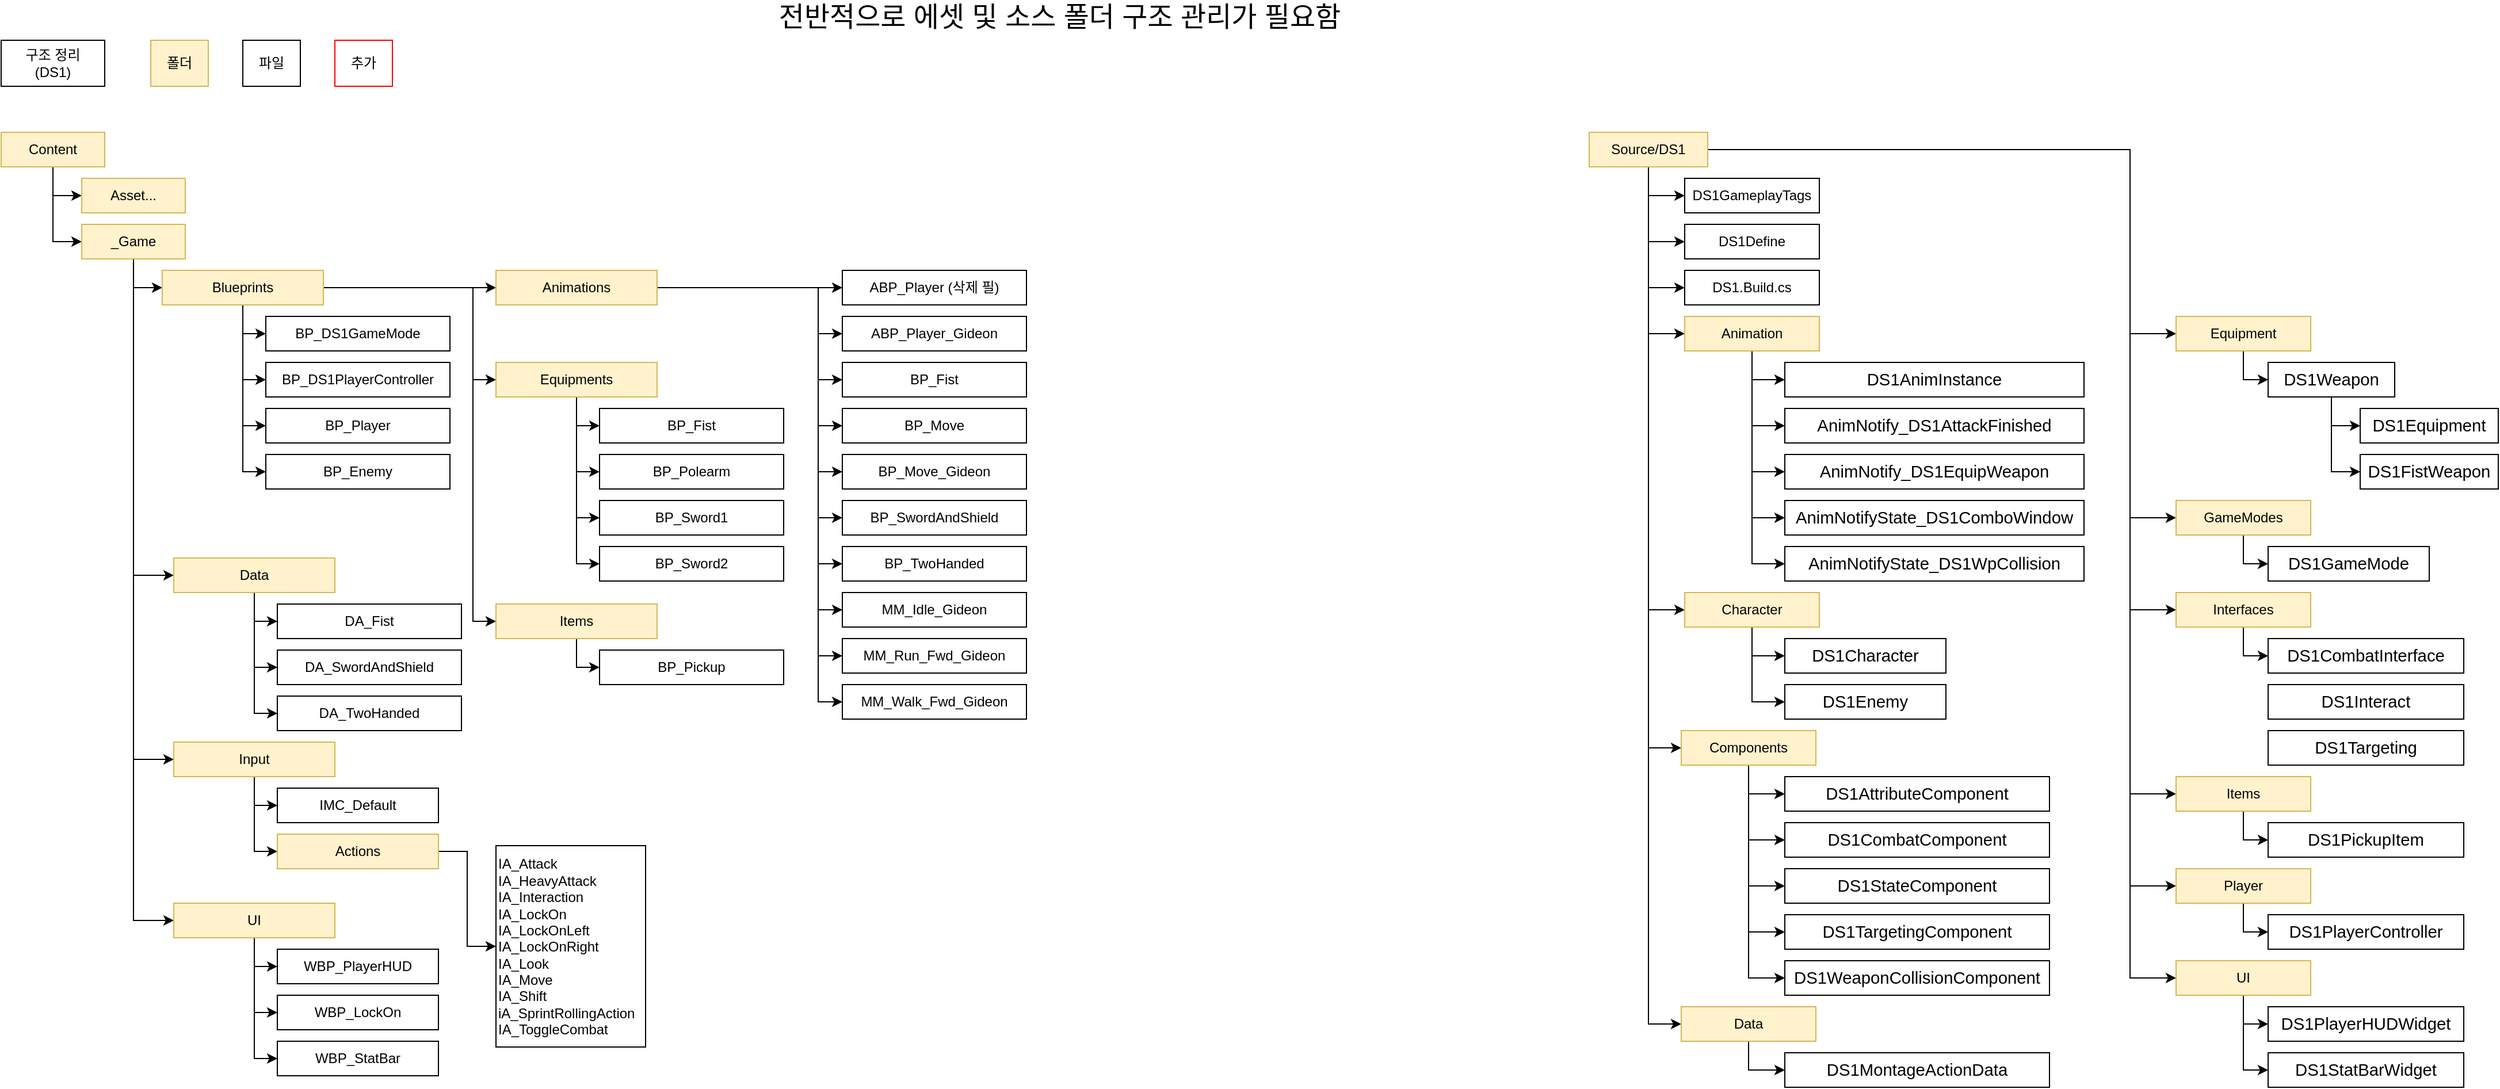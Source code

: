 <mxfile version="28.2.8">
  <diagram name="페이지-1" id="GT7p4SZPagEPtKH-Dnt2">
    <mxGraphModel dx="2852" dy="1398" grid="1" gridSize="10" guides="1" tooltips="1" connect="1" arrows="1" fold="1" page="1" pageScale="1" pageWidth="827" pageHeight="1169" math="0" shadow="0">
      <root>
        <mxCell id="0" />
        <mxCell id="1" parent="0" />
        <mxCell id="yzdMlz0k5HIcXSjhjm6s-1" style="edgeStyle=orthogonalEdgeStyle;rounded=0;orthogonalLoop=1;jettySize=auto;html=1;entryX=0;entryY=0.5;entryDx=0;entryDy=0;" edge="1" parent="1" source="yzdMlz0k5HIcXSjhjm6s-3" target="yzdMlz0k5HIcXSjhjm6s-8">
          <mxGeometry relative="1" as="geometry" />
        </mxCell>
        <mxCell id="yzdMlz0k5HIcXSjhjm6s-2" style="edgeStyle=orthogonalEdgeStyle;rounded=0;orthogonalLoop=1;jettySize=auto;html=1;entryX=0;entryY=0.5;entryDx=0;entryDy=0;" edge="1" parent="1" source="yzdMlz0k5HIcXSjhjm6s-3" target="yzdMlz0k5HIcXSjhjm6s-82">
          <mxGeometry relative="1" as="geometry" />
        </mxCell>
        <mxCell id="yzdMlz0k5HIcXSjhjm6s-3" value="Content" style="rounded=0;whiteSpace=wrap;html=1;fillColor=#fff2cc;strokeColor=#d6b656;" vertex="1" parent="1">
          <mxGeometry x="350" y="360" width="90" height="30" as="geometry" />
        </mxCell>
        <mxCell id="yzdMlz0k5HIcXSjhjm6s-4" style="edgeStyle=orthogonalEdgeStyle;rounded=0;orthogonalLoop=1;jettySize=auto;html=1;entryX=0;entryY=0.5;entryDx=0;entryDy=0;" edge="1" parent="1" source="yzdMlz0k5HIcXSjhjm6s-8" target="yzdMlz0k5HIcXSjhjm6s-10">
          <mxGeometry relative="1" as="geometry" />
        </mxCell>
        <mxCell id="yzdMlz0k5HIcXSjhjm6s-5" style="edgeStyle=orthogonalEdgeStyle;rounded=0;orthogonalLoop=1;jettySize=auto;html=1;entryX=0;entryY=0.5;entryDx=0;entryDy=0;" edge="1" parent="1" source="yzdMlz0k5HIcXSjhjm6s-8" target="yzdMlz0k5HIcXSjhjm6s-13">
          <mxGeometry relative="1" as="geometry" />
        </mxCell>
        <mxCell id="yzdMlz0k5HIcXSjhjm6s-6" style="edgeStyle=orthogonalEdgeStyle;rounded=0;orthogonalLoop=1;jettySize=auto;html=1;entryX=0;entryY=0.5;entryDx=0;entryDy=0;" edge="1" parent="1" source="yzdMlz0k5HIcXSjhjm6s-8" target="yzdMlz0k5HIcXSjhjm6s-16">
          <mxGeometry relative="1" as="geometry" />
        </mxCell>
        <mxCell id="yzdMlz0k5HIcXSjhjm6s-7" style="edgeStyle=orthogonalEdgeStyle;rounded=0;orthogonalLoop=1;jettySize=auto;html=1;entryX=0;entryY=0.5;entryDx=0;entryDy=0;" edge="1" parent="1" source="yzdMlz0k5HIcXSjhjm6s-8" target="yzdMlz0k5HIcXSjhjm6s-73">
          <mxGeometry relative="1" as="geometry" />
        </mxCell>
        <mxCell id="yzdMlz0k5HIcXSjhjm6s-8" value="_Game" style="rounded=0;whiteSpace=wrap;html=1;fillColor=#fff2cc;strokeColor=#d6b656;" vertex="1" parent="1">
          <mxGeometry x="420" y="440" width="90" height="30" as="geometry" />
        </mxCell>
        <mxCell id="yzdMlz0k5HIcXSjhjm6s-9" style="edgeStyle=orthogonalEdgeStyle;rounded=0;orthogonalLoop=1;jettySize=auto;html=1;entryX=0;entryY=0.5;entryDx=0;entryDy=0;" edge="1" parent="1" source="yzdMlz0k5HIcXSjhjm6s-10" target="yzdMlz0k5HIcXSjhjm6s-11">
          <mxGeometry relative="1" as="geometry" />
        </mxCell>
        <mxCell id="yzdMlz0k5HIcXSjhjm6s-111" style="edgeStyle=orthogonalEdgeStyle;rounded=0;orthogonalLoop=1;jettySize=auto;html=1;entryX=0;entryY=0.5;entryDx=0;entryDy=0;" edge="1" parent="1" source="yzdMlz0k5HIcXSjhjm6s-10" target="yzdMlz0k5HIcXSjhjm6s-70">
          <mxGeometry relative="1" as="geometry" />
        </mxCell>
        <mxCell id="yzdMlz0k5HIcXSjhjm6s-112" style="edgeStyle=orthogonalEdgeStyle;rounded=0;orthogonalLoop=1;jettySize=auto;html=1;entryX=0;entryY=0.5;entryDx=0;entryDy=0;" edge="1" parent="1" source="yzdMlz0k5HIcXSjhjm6s-10" target="yzdMlz0k5HIcXSjhjm6s-71">
          <mxGeometry relative="1" as="geometry" />
        </mxCell>
        <mxCell id="yzdMlz0k5HIcXSjhjm6s-113" style="edgeStyle=orthogonalEdgeStyle;rounded=0;orthogonalLoop=1;jettySize=auto;html=1;entryX=0;entryY=0.5;entryDx=0;entryDy=0;" edge="1" parent="1" source="yzdMlz0k5HIcXSjhjm6s-10" target="yzdMlz0k5HIcXSjhjm6s-110">
          <mxGeometry relative="1" as="geometry" />
        </mxCell>
        <mxCell id="yzdMlz0k5HIcXSjhjm6s-116" style="edgeStyle=orthogonalEdgeStyle;rounded=0;orthogonalLoop=1;jettySize=auto;html=1;entryX=0;entryY=0.5;entryDx=0;entryDy=0;" edge="1" parent="1" source="yzdMlz0k5HIcXSjhjm6s-10" target="yzdMlz0k5HIcXSjhjm6s-115">
          <mxGeometry relative="1" as="geometry">
            <Array as="points">
              <mxPoint x="780" y="495" />
            </Array>
          </mxGeometry>
        </mxCell>
        <mxCell id="yzdMlz0k5HIcXSjhjm6s-119" style="edgeStyle=orthogonalEdgeStyle;rounded=0;orthogonalLoop=1;jettySize=auto;html=1;entryX=0;entryY=0.5;entryDx=0;entryDy=0;" edge="1" parent="1" source="yzdMlz0k5HIcXSjhjm6s-10" target="yzdMlz0k5HIcXSjhjm6s-117">
          <mxGeometry relative="1" as="geometry">
            <Array as="points">
              <mxPoint x="760" y="495" />
              <mxPoint x="760" y="575" />
            </Array>
          </mxGeometry>
        </mxCell>
        <mxCell id="yzdMlz0k5HIcXSjhjm6s-120" style="edgeStyle=orthogonalEdgeStyle;rounded=0;orthogonalLoop=1;jettySize=auto;html=1;entryX=0;entryY=0.5;entryDx=0;entryDy=0;" edge="1" parent="1" source="yzdMlz0k5HIcXSjhjm6s-10" target="yzdMlz0k5HIcXSjhjm6s-118">
          <mxGeometry relative="1" as="geometry">
            <Array as="points">
              <mxPoint x="760" y="495" />
              <mxPoint x="760" y="785" />
            </Array>
          </mxGeometry>
        </mxCell>
        <mxCell id="yzdMlz0k5HIcXSjhjm6s-10" value="Blueprints" style="rounded=0;whiteSpace=wrap;html=1;fillColor=#fff2cc;strokeColor=#d6b656;" vertex="1" parent="1">
          <mxGeometry x="490" y="480" width="140" height="30" as="geometry" />
        </mxCell>
        <mxCell id="yzdMlz0k5HIcXSjhjm6s-11" value="BP_DS1GameMode" style="rounded=0;whiteSpace=wrap;html=1;" vertex="1" parent="1">
          <mxGeometry x="580" y="520" width="160" height="30" as="geometry" />
        </mxCell>
        <mxCell id="yzdMlz0k5HIcXSjhjm6s-107" style="edgeStyle=orthogonalEdgeStyle;rounded=0;orthogonalLoop=1;jettySize=auto;html=1;entryX=0;entryY=0.5;entryDx=0;entryDy=0;" edge="1" parent="1" source="yzdMlz0k5HIcXSjhjm6s-13" target="yzdMlz0k5HIcXSjhjm6s-104">
          <mxGeometry relative="1" as="geometry" />
        </mxCell>
        <mxCell id="yzdMlz0k5HIcXSjhjm6s-108" style="edgeStyle=orthogonalEdgeStyle;rounded=0;orthogonalLoop=1;jettySize=auto;html=1;entryX=0;entryY=0.5;entryDx=0;entryDy=0;" edge="1" parent="1" source="yzdMlz0k5HIcXSjhjm6s-13" target="yzdMlz0k5HIcXSjhjm6s-105">
          <mxGeometry relative="1" as="geometry" />
        </mxCell>
        <mxCell id="yzdMlz0k5HIcXSjhjm6s-109" style="edgeStyle=orthogonalEdgeStyle;rounded=0;orthogonalLoop=1;jettySize=auto;html=1;entryX=0;entryY=0.5;entryDx=0;entryDy=0;" edge="1" parent="1" source="yzdMlz0k5HIcXSjhjm6s-13" target="yzdMlz0k5HIcXSjhjm6s-106">
          <mxGeometry relative="1" as="geometry" />
        </mxCell>
        <mxCell id="yzdMlz0k5HIcXSjhjm6s-13" value="Data" style="rounded=0;whiteSpace=wrap;html=1;fillColor=#fff2cc;strokeColor=#d6b656;" vertex="1" parent="1">
          <mxGeometry x="500" y="730" width="140" height="30" as="geometry" />
        </mxCell>
        <mxCell id="yzdMlz0k5HIcXSjhjm6s-95" style="edgeStyle=orthogonalEdgeStyle;rounded=0;orthogonalLoop=1;jettySize=auto;html=1;entryX=0;entryY=0.5;entryDx=0;entryDy=0;" edge="1" parent="1" source="yzdMlz0k5HIcXSjhjm6s-16" target="yzdMlz0k5HIcXSjhjm6s-94">
          <mxGeometry relative="1" as="geometry" />
        </mxCell>
        <mxCell id="yzdMlz0k5HIcXSjhjm6s-97" style="edgeStyle=orthogonalEdgeStyle;rounded=0;orthogonalLoop=1;jettySize=auto;html=1;entryX=0;entryY=0.5;entryDx=0;entryDy=0;" edge="1" parent="1" source="yzdMlz0k5HIcXSjhjm6s-16" target="yzdMlz0k5HIcXSjhjm6s-96">
          <mxGeometry relative="1" as="geometry" />
        </mxCell>
        <mxCell id="yzdMlz0k5HIcXSjhjm6s-16" value="Input" style="rounded=0;whiteSpace=wrap;html=1;fillColor=#fff2cc;strokeColor=#d6b656;" vertex="1" parent="1">
          <mxGeometry x="500" y="890" width="140" height="30" as="geometry" />
        </mxCell>
        <mxCell id="yzdMlz0k5HIcXSjhjm6s-18" value="구조 정리&lt;br&gt;(DS1)" style="rounded=0;whiteSpace=wrap;html=1;" vertex="1" parent="1">
          <mxGeometry x="350" y="280" width="90" height="40" as="geometry" />
        </mxCell>
        <mxCell id="yzdMlz0k5HIcXSjhjm6s-19" style="edgeStyle=orthogonalEdgeStyle;rounded=0;orthogonalLoop=1;jettySize=auto;html=1;entryX=0;entryY=0.5;entryDx=0;entryDy=0;" edge="1" parent="1" source="yzdMlz0k5HIcXSjhjm6s-27" target="yzdMlz0k5HIcXSjhjm6s-28">
          <mxGeometry relative="1" as="geometry" />
        </mxCell>
        <mxCell id="yzdMlz0k5HIcXSjhjm6s-20" style="edgeStyle=orthogonalEdgeStyle;rounded=0;orthogonalLoop=1;jettySize=auto;html=1;entryX=0;entryY=0.5;entryDx=0;entryDy=0;" edge="1" parent="1" source="yzdMlz0k5HIcXSjhjm6s-27" target="yzdMlz0k5HIcXSjhjm6s-29">
          <mxGeometry relative="1" as="geometry" />
        </mxCell>
        <mxCell id="yzdMlz0k5HIcXSjhjm6s-21" style="edgeStyle=orthogonalEdgeStyle;rounded=0;orthogonalLoop=1;jettySize=auto;html=1;entryX=0;entryY=0.5;entryDx=0;entryDy=0;" edge="1" parent="1" source="yzdMlz0k5HIcXSjhjm6s-27" target="yzdMlz0k5HIcXSjhjm6s-30">
          <mxGeometry relative="1" as="geometry" />
        </mxCell>
        <mxCell id="yzdMlz0k5HIcXSjhjm6s-22" style="edgeStyle=orthogonalEdgeStyle;rounded=0;orthogonalLoop=1;jettySize=auto;html=1;entryX=0;entryY=0.5;entryDx=0;entryDy=0;" edge="1" parent="1" source="yzdMlz0k5HIcXSjhjm6s-27" target="yzdMlz0k5HIcXSjhjm6s-35">
          <mxGeometry relative="1" as="geometry" />
        </mxCell>
        <mxCell id="yzdMlz0k5HIcXSjhjm6s-174" style="edgeStyle=orthogonalEdgeStyle;rounded=0;orthogonalLoop=1;jettySize=auto;html=1;entryX=0;entryY=0.5;entryDx=0;entryDy=0;" edge="1" parent="1" source="yzdMlz0k5HIcXSjhjm6s-27" target="yzdMlz0k5HIcXSjhjm6s-154">
          <mxGeometry relative="1" as="geometry" />
        </mxCell>
        <mxCell id="yzdMlz0k5HIcXSjhjm6s-179" style="edgeStyle=orthogonalEdgeStyle;rounded=0;orthogonalLoop=1;jettySize=auto;html=1;entryX=0;entryY=0.5;entryDx=0;entryDy=0;" edge="1" parent="1" source="yzdMlz0k5HIcXSjhjm6s-27" target="yzdMlz0k5HIcXSjhjm6s-155">
          <mxGeometry relative="1" as="geometry" />
        </mxCell>
        <mxCell id="yzdMlz0k5HIcXSjhjm6s-192" style="edgeStyle=orthogonalEdgeStyle;rounded=0;orthogonalLoop=1;jettySize=auto;html=1;entryX=0;entryY=0.5;entryDx=0;entryDy=0;" edge="1" parent="1" source="yzdMlz0k5HIcXSjhjm6s-27" target="yzdMlz0k5HIcXSjhjm6s-156">
          <mxGeometry relative="1" as="geometry" />
        </mxCell>
        <mxCell id="yzdMlz0k5HIcXSjhjm6s-195" style="edgeStyle=orthogonalEdgeStyle;rounded=0;orthogonalLoop=1;jettySize=auto;html=1;entryX=0;entryY=0.5;entryDx=0;entryDy=0;" edge="1" parent="1" source="yzdMlz0k5HIcXSjhjm6s-27" target="yzdMlz0k5HIcXSjhjm6s-157">
          <mxGeometry relative="1" as="geometry">
            <Array as="points">
              <mxPoint x="2200" y="375" />
              <mxPoint x="2200" y="535" />
            </Array>
          </mxGeometry>
        </mxCell>
        <mxCell id="yzdMlz0k5HIcXSjhjm6s-216" style="edgeStyle=orthogonalEdgeStyle;rounded=0;orthogonalLoop=1;jettySize=auto;html=1;entryX=0;entryY=0.5;entryDx=0;entryDy=0;" edge="1" parent="1" source="yzdMlz0k5HIcXSjhjm6s-27" target="yzdMlz0k5HIcXSjhjm6s-158">
          <mxGeometry relative="1" as="geometry">
            <Array as="points">
              <mxPoint x="2200" y="375" />
              <mxPoint x="2200" y="695" />
            </Array>
          </mxGeometry>
        </mxCell>
        <mxCell id="yzdMlz0k5HIcXSjhjm6s-217" style="edgeStyle=orthogonalEdgeStyle;rounded=0;orthogonalLoop=1;jettySize=auto;html=1;entryX=0;entryY=0.5;entryDx=0;entryDy=0;" edge="1" parent="1" source="yzdMlz0k5HIcXSjhjm6s-27" target="yzdMlz0k5HIcXSjhjm6s-159">
          <mxGeometry relative="1" as="geometry">
            <Array as="points">
              <mxPoint x="2200" y="375" />
              <mxPoint x="2200" y="775" />
            </Array>
          </mxGeometry>
        </mxCell>
        <mxCell id="yzdMlz0k5HIcXSjhjm6s-218" style="edgeStyle=orthogonalEdgeStyle;rounded=0;orthogonalLoop=1;jettySize=auto;html=1;entryX=0;entryY=0.5;entryDx=0;entryDy=0;" edge="1" parent="1" source="yzdMlz0k5HIcXSjhjm6s-27" target="yzdMlz0k5HIcXSjhjm6s-160">
          <mxGeometry relative="1" as="geometry">
            <Array as="points">
              <mxPoint x="2200" y="375" />
              <mxPoint x="2200" y="935" />
            </Array>
          </mxGeometry>
        </mxCell>
        <mxCell id="yzdMlz0k5HIcXSjhjm6s-219" style="edgeStyle=orthogonalEdgeStyle;rounded=0;orthogonalLoop=1;jettySize=auto;html=1;entryX=0;entryY=0.5;entryDx=0;entryDy=0;" edge="1" parent="1" source="yzdMlz0k5HIcXSjhjm6s-27" target="yzdMlz0k5HIcXSjhjm6s-161">
          <mxGeometry relative="1" as="geometry">
            <Array as="points">
              <mxPoint x="2200" y="375" />
              <mxPoint x="2200" y="1015" />
            </Array>
          </mxGeometry>
        </mxCell>
        <mxCell id="yzdMlz0k5HIcXSjhjm6s-220" style="edgeStyle=orthogonalEdgeStyle;rounded=0;orthogonalLoop=1;jettySize=auto;html=1;entryX=0;entryY=0.5;entryDx=0;entryDy=0;" edge="1" parent="1" source="yzdMlz0k5HIcXSjhjm6s-27" target="yzdMlz0k5HIcXSjhjm6s-162">
          <mxGeometry relative="1" as="geometry">
            <Array as="points">
              <mxPoint x="2200" y="375" />
              <mxPoint x="2200" y="1095" />
            </Array>
          </mxGeometry>
        </mxCell>
        <mxCell id="yzdMlz0k5HIcXSjhjm6s-27" value="Source/DS1" style="rounded=0;whiteSpace=wrap;html=1;fillColor=#fff2cc;strokeColor=#d6b656;" vertex="1" parent="1">
          <mxGeometry x="1730" y="360" width="103" height="30" as="geometry" />
        </mxCell>
        <mxCell id="yzdMlz0k5HIcXSjhjm6s-28" value="DS1GameplayTags" style="rounded=0;whiteSpace=wrap;html=1;" vertex="1" parent="1">
          <mxGeometry x="1813" y="400" width="117" height="30" as="geometry" />
        </mxCell>
        <mxCell id="yzdMlz0k5HIcXSjhjm6s-29" value="DS1Define" style="rounded=0;whiteSpace=wrap;html=1;" vertex="1" parent="1">
          <mxGeometry x="1813" y="440" width="117" height="30" as="geometry" />
        </mxCell>
        <mxCell id="yzdMlz0k5HIcXSjhjm6s-30" value="DS1.Build.cs" style="rounded=0;whiteSpace=wrap;html=1;" vertex="1" parent="1">
          <mxGeometry x="1813" y="480" width="117" height="30" as="geometry" />
        </mxCell>
        <mxCell id="yzdMlz0k5HIcXSjhjm6s-165" style="edgeStyle=orthogonalEdgeStyle;rounded=0;orthogonalLoop=1;jettySize=auto;html=1;entryX=0;entryY=0.5;entryDx=0;entryDy=0;" edge="1" parent="1" source="yzdMlz0k5HIcXSjhjm6s-35" target="yzdMlz0k5HIcXSjhjm6s-164">
          <mxGeometry relative="1" as="geometry" />
        </mxCell>
        <mxCell id="yzdMlz0k5HIcXSjhjm6s-170" style="edgeStyle=orthogonalEdgeStyle;rounded=0;orthogonalLoop=1;jettySize=auto;html=1;entryX=0;entryY=0.5;entryDx=0;entryDy=0;" edge="1" parent="1" source="yzdMlz0k5HIcXSjhjm6s-35" target="yzdMlz0k5HIcXSjhjm6s-169">
          <mxGeometry relative="1" as="geometry" />
        </mxCell>
        <mxCell id="yzdMlz0k5HIcXSjhjm6s-171" style="edgeStyle=orthogonalEdgeStyle;rounded=0;orthogonalLoop=1;jettySize=auto;html=1;entryX=0;entryY=0.5;entryDx=0;entryDy=0;" edge="1" parent="1" source="yzdMlz0k5HIcXSjhjm6s-35" target="yzdMlz0k5HIcXSjhjm6s-166">
          <mxGeometry relative="1" as="geometry" />
        </mxCell>
        <mxCell id="yzdMlz0k5HIcXSjhjm6s-172" style="edgeStyle=orthogonalEdgeStyle;rounded=0;orthogonalLoop=1;jettySize=auto;html=1;entryX=0;entryY=0.5;entryDx=0;entryDy=0;" edge="1" parent="1" source="yzdMlz0k5HIcXSjhjm6s-35" target="yzdMlz0k5HIcXSjhjm6s-167">
          <mxGeometry relative="1" as="geometry" />
        </mxCell>
        <mxCell id="yzdMlz0k5HIcXSjhjm6s-173" style="edgeStyle=orthogonalEdgeStyle;rounded=0;orthogonalLoop=1;jettySize=auto;html=1;entryX=0;entryY=0.5;entryDx=0;entryDy=0;" edge="1" parent="1" source="yzdMlz0k5HIcXSjhjm6s-35" target="yzdMlz0k5HIcXSjhjm6s-168">
          <mxGeometry relative="1" as="geometry" />
        </mxCell>
        <mxCell id="yzdMlz0k5HIcXSjhjm6s-35" value="Animation" style="rounded=0;whiteSpace=wrap;html=1;fillColor=#fff2cc;strokeColor=#d6b656;" vertex="1" parent="1">
          <mxGeometry x="1813" y="520" width="117" height="30" as="geometry" />
        </mxCell>
        <mxCell id="yzdMlz0k5HIcXSjhjm6s-36" value="폴더" style="rounded=0;whiteSpace=wrap;html=1;fillColor=#fff2cc;strokeColor=#d6b656;" vertex="1" parent="1">
          <mxGeometry x="480" y="280" width="50" height="40" as="geometry" />
        </mxCell>
        <mxCell id="yzdMlz0k5HIcXSjhjm6s-37" value="파일" style="rounded=0;whiteSpace=wrap;html=1;" vertex="1" parent="1">
          <mxGeometry x="560" y="280" width="50" height="40" as="geometry" />
        </mxCell>
        <mxCell id="yzdMlz0k5HIcXSjhjm6s-60" value="추가" style="rounded=0;whiteSpace=wrap;html=1;strokeColor=#FF0000;" vertex="1" parent="1">
          <mxGeometry x="640" y="280" width="50" height="40" as="geometry" />
        </mxCell>
        <mxCell id="yzdMlz0k5HIcXSjhjm6s-70" value="BP_DS1PlayerController" style="rounded=0;whiteSpace=wrap;html=1;" vertex="1" parent="1">
          <mxGeometry x="580" y="560" width="160" height="30" as="geometry" />
        </mxCell>
        <mxCell id="yzdMlz0k5HIcXSjhjm6s-71" value="BP_Player" style="rounded=0;whiteSpace=wrap;html=1;" vertex="1" parent="1">
          <mxGeometry x="580" y="600" width="160" height="30" as="geometry" />
        </mxCell>
        <mxCell id="yzdMlz0k5HIcXSjhjm6s-89" style="edgeStyle=orthogonalEdgeStyle;rounded=0;orthogonalLoop=1;jettySize=auto;html=1;entryX=0;entryY=0.5;entryDx=0;entryDy=0;" edge="1" parent="1" source="yzdMlz0k5HIcXSjhjm6s-73" target="yzdMlz0k5HIcXSjhjm6s-77">
          <mxGeometry relative="1" as="geometry" />
        </mxCell>
        <mxCell id="yzdMlz0k5HIcXSjhjm6s-92" style="edgeStyle=orthogonalEdgeStyle;rounded=0;orthogonalLoop=1;jettySize=auto;html=1;entryX=0;entryY=0.5;entryDx=0;entryDy=0;" edge="1" parent="1" source="yzdMlz0k5HIcXSjhjm6s-73" target="yzdMlz0k5HIcXSjhjm6s-90">
          <mxGeometry relative="1" as="geometry" />
        </mxCell>
        <mxCell id="yzdMlz0k5HIcXSjhjm6s-93" style="edgeStyle=orthogonalEdgeStyle;rounded=0;orthogonalLoop=1;jettySize=auto;html=1;entryX=0;entryY=0.5;entryDx=0;entryDy=0;" edge="1" parent="1" source="yzdMlz0k5HIcXSjhjm6s-73" target="yzdMlz0k5HIcXSjhjm6s-91">
          <mxGeometry relative="1" as="geometry" />
        </mxCell>
        <mxCell id="yzdMlz0k5HIcXSjhjm6s-73" value="UI" style="rounded=0;whiteSpace=wrap;html=1;fillColor=#fff2cc;strokeColor=#d6b656;" vertex="1" parent="1">
          <mxGeometry x="500" y="1030" width="140" height="30" as="geometry" />
        </mxCell>
        <mxCell id="yzdMlz0k5HIcXSjhjm6s-77" value="WBP_PlayerHUD" style="rounded=0;whiteSpace=wrap;html=1;" vertex="1" parent="1">
          <mxGeometry x="590" y="1070" width="140" height="30" as="geometry" />
        </mxCell>
        <mxCell id="yzdMlz0k5HIcXSjhjm6s-82" value="Asset..." style="rounded=0;whiteSpace=wrap;html=1;fillColor=#fff2cc;strokeColor=#d6b656;" vertex="1" parent="1">
          <mxGeometry x="420" y="400" width="90" height="30" as="geometry" />
        </mxCell>
        <mxCell id="yzdMlz0k5HIcXSjhjm6s-90" value="WBP_LockOn" style="rounded=0;whiteSpace=wrap;html=1;" vertex="1" parent="1">
          <mxGeometry x="590" y="1110" width="140" height="30" as="geometry" />
        </mxCell>
        <mxCell id="yzdMlz0k5HIcXSjhjm6s-91" value="WBP_StatBar" style="rounded=0;whiteSpace=wrap;html=1;" vertex="1" parent="1">
          <mxGeometry x="590" y="1150" width="140" height="30" as="geometry" />
        </mxCell>
        <mxCell id="yzdMlz0k5HIcXSjhjm6s-103" style="edgeStyle=orthogonalEdgeStyle;rounded=0;orthogonalLoop=1;jettySize=auto;html=1;entryX=0;entryY=0.5;entryDx=0;entryDy=0;" edge="1" parent="1" source="yzdMlz0k5HIcXSjhjm6s-94" target="yzdMlz0k5HIcXSjhjm6s-102">
          <mxGeometry relative="1" as="geometry" />
        </mxCell>
        <mxCell id="yzdMlz0k5HIcXSjhjm6s-94" value="Actions" style="rounded=0;whiteSpace=wrap;html=1;fillColor=#fff2cc;strokeColor=#d6b656;" vertex="1" parent="1">
          <mxGeometry x="590" y="970" width="140" height="30" as="geometry" />
        </mxCell>
        <mxCell id="yzdMlz0k5HIcXSjhjm6s-96" value="IMC_Default" style="rounded=0;whiteSpace=wrap;html=1;" vertex="1" parent="1">
          <mxGeometry x="590" y="930" width="140" height="30" as="geometry" />
        </mxCell>
        <mxCell id="yzdMlz0k5HIcXSjhjm6s-102" value="IA_Attack&lt;div&gt;IA_HeavyAttack&lt;/div&gt;&lt;div&gt;IA_Interaction&lt;br&gt;IA_LockOn&lt;br&gt;IA_LockOnLeft&lt;/div&gt;&lt;div&gt;IA_LockOnRight&lt;br&gt;IA_Look&lt;br&gt;IA_Move&lt;br&gt;IA_Shift&lt;br&gt;iA_SprintRollingAction&lt;/div&gt;&lt;div&gt;IA_ToggleCombat&lt;/div&gt;" style="text;html=1;whiteSpace=wrap;align=left;verticalAlign=middle;rounded=0;strokeColor=default;fillColor=default;" vertex="1" parent="1">
          <mxGeometry x="780" y="980" width="130" height="175" as="geometry" />
        </mxCell>
        <mxCell id="yzdMlz0k5HIcXSjhjm6s-104" value="DA_Fist" style="rounded=0;whiteSpace=wrap;html=1;" vertex="1" parent="1">
          <mxGeometry x="590" y="770" width="160" height="30" as="geometry" />
        </mxCell>
        <mxCell id="yzdMlz0k5HIcXSjhjm6s-105" value="DA_SwordAndShield" style="rounded=0;whiteSpace=wrap;html=1;" vertex="1" parent="1">
          <mxGeometry x="590" y="810" width="160" height="30" as="geometry" />
        </mxCell>
        <mxCell id="yzdMlz0k5HIcXSjhjm6s-106" value="DA_TwoHanded" style="rounded=0;whiteSpace=wrap;html=1;" vertex="1" parent="1">
          <mxGeometry x="590" y="850" width="160" height="30" as="geometry" />
        </mxCell>
        <mxCell id="yzdMlz0k5HIcXSjhjm6s-110" value="BP_Enemy" style="rounded=0;whiteSpace=wrap;html=1;" vertex="1" parent="1">
          <mxGeometry x="580" y="640" width="160" height="30" as="geometry" />
        </mxCell>
        <mxCell id="yzdMlz0k5HIcXSjhjm6s-134" style="edgeStyle=orthogonalEdgeStyle;rounded=0;orthogonalLoop=1;jettySize=auto;html=1;entryX=0;entryY=0.5;entryDx=0;entryDy=0;" edge="1" parent="1" source="yzdMlz0k5HIcXSjhjm6s-115" target="yzdMlz0k5HIcXSjhjm6s-133">
          <mxGeometry relative="1" as="geometry" />
        </mxCell>
        <mxCell id="yzdMlz0k5HIcXSjhjm6s-144" style="edgeStyle=orthogonalEdgeStyle;rounded=0;orthogonalLoop=1;jettySize=auto;html=1;entryX=0;entryY=0.5;entryDx=0;entryDy=0;" edge="1" parent="1" source="yzdMlz0k5HIcXSjhjm6s-115" target="yzdMlz0k5HIcXSjhjm6s-135">
          <mxGeometry relative="1" as="geometry">
            <Array as="points">
              <mxPoint x="1060" y="495" />
              <mxPoint x="1060" y="535" />
            </Array>
          </mxGeometry>
        </mxCell>
        <mxCell id="yzdMlz0k5HIcXSjhjm6s-145" style="edgeStyle=orthogonalEdgeStyle;rounded=0;orthogonalLoop=1;jettySize=auto;html=1;entryX=0;entryY=0.5;entryDx=0;entryDy=0;" edge="1" parent="1" source="yzdMlz0k5HIcXSjhjm6s-115" target="yzdMlz0k5HIcXSjhjm6s-136">
          <mxGeometry relative="1" as="geometry">
            <Array as="points">
              <mxPoint x="1060" y="495" />
              <mxPoint x="1060" y="575" />
            </Array>
          </mxGeometry>
        </mxCell>
        <mxCell id="yzdMlz0k5HIcXSjhjm6s-146" style="edgeStyle=orthogonalEdgeStyle;rounded=0;orthogonalLoop=1;jettySize=auto;html=1;entryX=0;entryY=0.5;entryDx=0;entryDy=0;" edge="1" parent="1" source="yzdMlz0k5HIcXSjhjm6s-115" target="yzdMlz0k5HIcXSjhjm6s-137">
          <mxGeometry relative="1" as="geometry">
            <Array as="points">
              <mxPoint x="1060" y="495" />
              <mxPoint x="1060" y="615" />
            </Array>
          </mxGeometry>
        </mxCell>
        <mxCell id="yzdMlz0k5HIcXSjhjm6s-147" style="edgeStyle=orthogonalEdgeStyle;rounded=0;orthogonalLoop=1;jettySize=auto;html=1;entryX=0;entryY=0.5;entryDx=0;entryDy=0;" edge="1" parent="1" source="yzdMlz0k5HIcXSjhjm6s-115" target="yzdMlz0k5HIcXSjhjm6s-138">
          <mxGeometry relative="1" as="geometry">
            <Array as="points">
              <mxPoint x="1060" y="495" />
              <mxPoint x="1060" y="655" />
            </Array>
          </mxGeometry>
        </mxCell>
        <mxCell id="yzdMlz0k5HIcXSjhjm6s-148" style="edgeStyle=orthogonalEdgeStyle;rounded=0;orthogonalLoop=1;jettySize=auto;html=1;entryX=0;entryY=0.5;entryDx=0;entryDy=0;" edge="1" parent="1" source="yzdMlz0k5HIcXSjhjm6s-115" target="yzdMlz0k5HIcXSjhjm6s-139">
          <mxGeometry relative="1" as="geometry">
            <Array as="points">
              <mxPoint x="1060" y="495" />
              <mxPoint x="1060" y="695" />
            </Array>
          </mxGeometry>
        </mxCell>
        <mxCell id="yzdMlz0k5HIcXSjhjm6s-149" style="edgeStyle=orthogonalEdgeStyle;rounded=0;orthogonalLoop=1;jettySize=auto;html=1;entryX=0;entryY=0.5;entryDx=0;entryDy=0;" edge="1" parent="1" source="yzdMlz0k5HIcXSjhjm6s-115" target="yzdMlz0k5HIcXSjhjm6s-140">
          <mxGeometry relative="1" as="geometry">
            <Array as="points">
              <mxPoint x="1060" y="495" />
              <mxPoint x="1060" y="735" />
            </Array>
          </mxGeometry>
        </mxCell>
        <mxCell id="yzdMlz0k5HIcXSjhjm6s-150" style="edgeStyle=orthogonalEdgeStyle;rounded=0;orthogonalLoop=1;jettySize=auto;html=1;entryX=0;entryY=0.5;entryDx=0;entryDy=0;" edge="1" parent="1" source="yzdMlz0k5HIcXSjhjm6s-115" target="yzdMlz0k5HIcXSjhjm6s-141">
          <mxGeometry relative="1" as="geometry">
            <Array as="points">
              <mxPoint x="1060" y="495" />
              <mxPoint x="1060" y="775" />
            </Array>
          </mxGeometry>
        </mxCell>
        <mxCell id="yzdMlz0k5HIcXSjhjm6s-151" style="edgeStyle=orthogonalEdgeStyle;rounded=0;orthogonalLoop=1;jettySize=auto;html=1;entryX=0;entryY=0.5;entryDx=0;entryDy=0;" edge="1" parent="1" source="yzdMlz0k5HIcXSjhjm6s-115" target="yzdMlz0k5HIcXSjhjm6s-142">
          <mxGeometry relative="1" as="geometry">
            <Array as="points">
              <mxPoint x="1060" y="495" />
              <mxPoint x="1060" y="815" />
            </Array>
          </mxGeometry>
        </mxCell>
        <mxCell id="yzdMlz0k5HIcXSjhjm6s-152" style="edgeStyle=orthogonalEdgeStyle;rounded=0;orthogonalLoop=1;jettySize=auto;html=1;entryX=0;entryY=0.5;entryDx=0;entryDy=0;" edge="1" parent="1" source="yzdMlz0k5HIcXSjhjm6s-115" target="yzdMlz0k5HIcXSjhjm6s-143">
          <mxGeometry relative="1" as="geometry">
            <Array as="points">
              <mxPoint x="1060" y="495" />
              <mxPoint x="1060" y="855" />
            </Array>
          </mxGeometry>
        </mxCell>
        <mxCell id="yzdMlz0k5HIcXSjhjm6s-115" value="Animations" style="rounded=0;whiteSpace=wrap;html=1;fillColor=#fff2cc;strokeColor=#d6b656;" vertex="1" parent="1">
          <mxGeometry x="780" y="480" width="140" height="30" as="geometry" />
        </mxCell>
        <mxCell id="yzdMlz0k5HIcXSjhjm6s-128" style="edgeStyle=orthogonalEdgeStyle;rounded=0;orthogonalLoop=1;jettySize=auto;html=1;entryX=0;entryY=0.5;entryDx=0;entryDy=0;" edge="1" parent="1" source="yzdMlz0k5HIcXSjhjm6s-117" target="yzdMlz0k5HIcXSjhjm6s-124">
          <mxGeometry relative="1" as="geometry" />
        </mxCell>
        <mxCell id="yzdMlz0k5HIcXSjhjm6s-129" style="edgeStyle=orthogonalEdgeStyle;rounded=0;orthogonalLoop=1;jettySize=auto;html=1;entryX=0;entryY=0.5;entryDx=0;entryDy=0;" edge="1" parent="1" source="yzdMlz0k5HIcXSjhjm6s-117" target="yzdMlz0k5HIcXSjhjm6s-125">
          <mxGeometry relative="1" as="geometry" />
        </mxCell>
        <mxCell id="yzdMlz0k5HIcXSjhjm6s-130" style="edgeStyle=orthogonalEdgeStyle;rounded=0;orthogonalLoop=1;jettySize=auto;html=1;entryX=0;entryY=0.5;entryDx=0;entryDy=0;" edge="1" parent="1" source="yzdMlz0k5HIcXSjhjm6s-117" target="yzdMlz0k5HIcXSjhjm6s-126">
          <mxGeometry relative="1" as="geometry" />
        </mxCell>
        <mxCell id="yzdMlz0k5HIcXSjhjm6s-131" style="edgeStyle=orthogonalEdgeStyle;rounded=0;orthogonalLoop=1;jettySize=auto;html=1;entryX=0;entryY=0.5;entryDx=0;entryDy=0;" edge="1" parent="1" source="yzdMlz0k5HIcXSjhjm6s-117" target="yzdMlz0k5HIcXSjhjm6s-127">
          <mxGeometry relative="1" as="geometry" />
        </mxCell>
        <mxCell id="yzdMlz0k5HIcXSjhjm6s-117" value="Equipments" style="rounded=0;whiteSpace=wrap;html=1;fillColor=#fff2cc;strokeColor=#d6b656;" vertex="1" parent="1">
          <mxGeometry x="780" y="560" width="140" height="30" as="geometry" />
        </mxCell>
        <mxCell id="yzdMlz0k5HIcXSjhjm6s-123" style="edgeStyle=orthogonalEdgeStyle;rounded=0;orthogonalLoop=1;jettySize=auto;html=1;entryX=0;entryY=0.5;entryDx=0;entryDy=0;" edge="1" parent="1" source="yzdMlz0k5HIcXSjhjm6s-118" target="yzdMlz0k5HIcXSjhjm6s-121">
          <mxGeometry relative="1" as="geometry" />
        </mxCell>
        <mxCell id="yzdMlz0k5HIcXSjhjm6s-118" value="Items" style="rounded=0;whiteSpace=wrap;html=1;fillColor=#fff2cc;strokeColor=#d6b656;" vertex="1" parent="1">
          <mxGeometry x="780" y="770" width="140" height="30" as="geometry" />
        </mxCell>
        <mxCell id="yzdMlz0k5HIcXSjhjm6s-121" value="BP_Pickup" style="rounded=0;whiteSpace=wrap;html=1;" vertex="1" parent="1">
          <mxGeometry x="870" y="810" width="160" height="30" as="geometry" />
        </mxCell>
        <mxCell id="yzdMlz0k5HIcXSjhjm6s-124" value="BP_Fist" style="rounded=0;whiteSpace=wrap;html=1;" vertex="1" parent="1">
          <mxGeometry x="870" y="600" width="160" height="30" as="geometry" />
        </mxCell>
        <mxCell id="yzdMlz0k5HIcXSjhjm6s-125" value="BP_Polearm" style="rounded=0;whiteSpace=wrap;html=1;" vertex="1" parent="1">
          <mxGeometry x="870" y="640" width="160" height="30" as="geometry" />
        </mxCell>
        <mxCell id="yzdMlz0k5HIcXSjhjm6s-126" value="BP_Sword1" style="rounded=0;whiteSpace=wrap;html=1;" vertex="1" parent="1">
          <mxGeometry x="870" y="680" width="160" height="30" as="geometry" />
        </mxCell>
        <mxCell id="yzdMlz0k5HIcXSjhjm6s-127" value="BP_Sword2" style="rounded=0;whiteSpace=wrap;html=1;" vertex="1" parent="1">
          <mxGeometry x="870" y="720" width="160" height="30" as="geometry" />
        </mxCell>
        <mxCell id="yzdMlz0k5HIcXSjhjm6s-133" value="ABP_Player (삭제 필)" style="rounded=0;whiteSpace=wrap;html=1;" vertex="1" parent="1">
          <mxGeometry x="1081" y="480" width="160" height="30" as="geometry" />
        </mxCell>
        <mxCell id="yzdMlz0k5HIcXSjhjm6s-135" value="ABP_Player_Gideon" style="rounded=0;whiteSpace=wrap;html=1;" vertex="1" parent="1">
          <mxGeometry x="1081" y="520" width="160" height="30" as="geometry" />
        </mxCell>
        <mxCell id="yzdMlz0k5HIcXSjhjm6s-136" value="BP_Fist" style="rounded=0;whiteSpace=wrap;html=1;" vertex="1" parent="1">
          <mxGeometry x="1081" y="560" width="160" height="30" as="geometry" />
        </mxCell>
        <mxCell id="yzdMlz0k5HIcXSjhjm6s-137" value="BP_Move" style="rounded=0;whiteSpace=wrap;html=1;" vertex="1" parent="1">
          <mxGeometry x="1081" y="600" width="160" height="30" as="geometry" />
        </mxCell>
        <mxCell id="yzdMlz0k5HIcXSjhjm6s-138" value="BP_Move_Gideon" style="rounded=0;whiteSpace=wrap;html=1;" vertex="1" parent="1">
          <mxGeometry x="1081" y="640" width="160" height="30" as="geometry" />
        </mxCell>
        <mxCell id="yzdMlz0k5HIcXSjhjm6s-139" value="BP_SwordAndShield" style="rounded=0;whiteSpace=wrap;html=1;" vertex="1" parent="1">
          <mxGeometry x="1081" y="680" width="160" height="30" as="geometry" />
        </mxCell>
        <mxCell id="yzdMlz0k5HIcXSjhjm6s-140" value="BP_TwoHanded" style="rounded=0;whiteSpace=wrap;html=1;" vertex="1" parent="1">
          <mxGeometry x="1081" y="720" width="160" height="30" as="geometry" />
        </mxCell>
        <mxCell id="yzdMlz0k5HIcXSjhjm6s-141" value="MM_Idle_Gideon" style="rounded=0;whiteSpace=wrap;html=1;" vertex="1" parent="1">
          <mxGeometry x="1081" y="760" width="160" height="30" as="geometry" />
        </mxCell>
        <mxCell id="yzdMlz0k5HIcXSjhjm6s-142" value="MM_Run_Fwd_Gideon" style="rounded=0;whiteSpace=wrap;html=1;" vertex="1" parent="1">
          <mxGeometry x="1081" y="800" width="160" height="30" as="geometry" />
        </mxCell>
        <mxCell id="yzdMlz0k5HIcXSjhjm6s-143" value="MM_Walk_Fwd_Gideon" style="rounded=0;whiteSpace=wrap;html=1;" vertex="1" parent="1">
          <mxGeometry x="1081" y="840" width="160" height="30" as="geometry" />
        </mxCell>
        <mxCell id="yzdMlz0k5HIcXSjhjm6s-176" style="edgeStyle=orthogonalEdgeStyle;rounded=0;orthogonalLoop=1;jettySize=auto;html=1;entryX=0;entryY=0.5;entryDx=0;entryDy=0;" edge="1" parent="1" source="yzdMlz0k5HIcXSjhjm6s-154" target="yzdMlz0k5HIcXSjhjm6s-175">
          <mxGeometry relative="1" as="geometry" />
        </mxCell>
        <mxCell id="yzdMlz0k5HIcXSjhjm6s-178" style="edgeStyle=orthogonalEdgeStyle;rounded=0;orthogonalLoop=1;jettySize=auto;html=1;entryX=0;entryY=0.5;entryDx=0;entryDy=0;" edge="1" parent="1" source="yzdMlz0k5HIcXSjhjm6s-154" target="yzdMlz0k5HIcXSjhjm6s-177">
          <mxGeometry relative="1" as="geometry" />
        </mxCell>
        <mxCell id="yzdMlz0k5HIcXSjhjm6s-154" value="Character" style="rounded=0;whiteSpace=wrap;html=1;fillColor=#fff2cc;strokeColor=#d6b656;" vertex="1" parent="1">
          <mxGeometry x="1813" y="760" width="117" height="30" as="geometry" />
        </mxCell>
        <mxCell id="yzdMlz0k5HIcXSjhjm6s-185" style="edgeStyle=orthogonalEdgeStyle;rounded=0;orthogonalLoop=1;jettySize=auto;html=1;entryX=0;entryY=0.5;entryDx=0;entryDy=0;" edge="1" parent="1" source="yzdMlz0k5HIcXSjhjm6s-155" target="yzdMlz0k5HIcXSjhjm6s-180">
          <mxGeometry relative="1" as="geometry" />
        </mxCell>
        <mxCell id="yzdMlz0k5HIcXSjhjm6s-186" style="edgeStyle=orthogonalEdgeStyle;rounded=0;orthogonalLoop=1;jettySize=auto;html=1;entryX=0;entryY=0.5;entryDx=0;entryDy=0;" edge="1" parent="1" source="yzdMlz0k5HIcXSjhjm6s-155" target="yzdMlz0k5HIcXSjhjm6s-181">
          <mxGeometry relative="1" as="geometry" />
        </mxCell>
        <mxCell id="yzdMlz0k5HIcXSjhjm6s-187" style="edgeStyle=orthogonalEdgeStyle;rounded=0;orthogonalLoop=1;jettySize=auto;html=1;entryX=0;entryY=0.5;entryDx=0;entryDy=0;" edge="1" parent="1" source="yzdMlz0k5HIcXSjhjm6s-155" target="yzdMlz0k5HIcXSjhjm6s-182">
          <mxGeometry relative="1" as="geometry" />
        </mxCell>
        <mxCell id="yzdMlz0k5HIcXSjhjm6s-188" style="edgeStyle=orthogonalEdgeStyle;rounded=0;orthogonalLoop=1;jettySize=auto;html=1;entryX=0;entryY=0.5;entryDx=0;entryDy=0;" edge="1" parent="1" source="yzdMlz0k5HIcXSjhjm6s-155" target="yzdMlz0k5HIcXSjhjm6s-183">
          <mxGeometry relative="1" as="geometry" />
        </mxCell>
        <mxCell id="yzdMlz0k5HIcXSjhjm6s-189" style="edgeStyle=orthogonalEdgeStyle;rounded=0;orthogonalLoop=1;jettySize=auto;html=1;entryX=0;entryY=0.5;entryDx=0;entryDy=0;" edge="1" parent="1" source="yzdMlz0k5HIcXSjhjm6s-155" target="yzdMlz0k5HIcXSjhjm6s-184">
          <mxGeometry relative="1" as="geometry" />
        </mxCell>
        <mxCell id="yzdMlz0k5HIcXSjhjm6s-155" value="Components" style="rounded=0;whiteSpace=wrap;html=1;fillColor=#fff2cc;strokeColor=#d6b656;" vertex="1" parent="1">
          <mxGeometry x="1810" y="880" width="117" height="30" as="geometry" />
        </mxCell>
        <mxCell id="yzdMlz0k5HIcXSjhjm6s-194" style="edgeStyle=orthogonalEdgeStyle;rounded=0;orthogonalLoop=1;jettySize=auto;html=1;entryX=0;entryY=0.5;entryDx=0;entryDy=0;" edge="1" parent="1" source="yzdMlz0k5HIcXSjhjm6s-156" target="yzdMlz0k5HIcXSjhjm6s-193">
          <mxGeometry relative="1" as="geometry" />
        </mxCell>
        <mxCell id="yzdMlz0k5HIcXSjhjm6s-156" value="Data" style="rounded=0;whiteSpace=wrap;html=1;fillColor=#fff2cc;strokeColor=#d6b656;" vertex="1" parent="1">
          <mxGeometry x="1810" y="1120" width="117" height="30" as="geometry" />
        </mxCell>
        <mxCell id="yzdMlz0k5HIcXSjhjm6s-197" style="edgeStyle=orthogonalEdgeStyle;rounded=0;orthogonalLoop=1;jettySize=auto;html=1;entryX=0;entryY=0.5;entryDx=0;entryDy=0;" edge="1" parent="1" source="yzdMlz0k5HIcXSjhjm6s-157" target="yzdMlz0k5HIcXSjhjm6s-196">
          <mxGeometry relative="1" as="geometry" />
        </mxCell>
        <mxCell id="yzdMlz0k5HIcXSjhjm6s-157" value="Equipment" style="rounded=0;whiteSpace=wrap;html=1;fillColor=#fff2cc;strokeColor=#d6b656;" vertex="1" parent="1">
          <mxGeometry x="2240" y="520" width="117" height="30" as="geometry" />
        </mxCell>
        <mxCell id="yzdMlz0k5HIcXSjhjm6s-203" style="edgeStyle=orthogonalEdgeStyle;rounded=0;orthogonalLoop=1;jettySize=auto;html=1;entryX=0;entryY=0.5;entryDx=0;entryDy=0;" edge="1" parent="1" source="yzdMlz0k5HIcXSjhjm6s-158" target="yzdMlz0k5HIcXSjhjm6s-202">
          <mxGeometry relative="1" as="geometry" />
        </mxCell>
        <mxCell id="yzdMlz0k5HIcXSjhjm6s-158" value="GameModes" style="rounded=0;whiteSpace=wrap;html=1;fillColor=#fff2cc;strokeColor=#d6b656;" vertex="1" parent="1">
          <mxGeometry x="2240" y="680" width="117" height="30" as="geometry" />
        </mxCell>
        <mxCell id="yzdMlz0k5HIcXSjhjm6s-205" style="edgeStyle=orthogonalEdgeStyle;rounded=0;orthogonalLoop=1;jettySize=auto;html=1;entryX=0;entryY=0.5;entryDx=0;entryDy=0;" edge="1" parent="1" source="yzdMlz0k5HIcXSjhjm6s-159" target="yzdMlz0k5HIcXSjhjm6s-204">
          <mxGeometry relative="1" as="geometry" />
        </mxCell>
        <mxCell id="yzdMlz0k5HIcXSjhjm6s-159" value="Interfaces" style="rounded=0;whiteSpace=wrap;html=1;fillColor=#fff2cc;strokeColor=#d6b656;" vertex="1" parent="1">
          <mxGeometry x="2240" y="760" width="117" height="30" as="geometry" />
        </mxCell>
        <mxCell id="yzdMlz0k5HIcXSjhjm6s-209" style="edgeStyle=orthogonalEdgeStyle;rounded=0;orthogonalLoop=1;jettySize=auto;html=1;entryX=0;entryY=0.5;entryDx=0;entryDy=0;" edge="1" parent="1" source="yzdMlz0k5HIcXSjhjm6s-160" target="yzdMlz0k5HIcXSjhjm6s-208">
          <mxGeometry relative="1" as="geometry" />
        </mxCell>
        <mxCell id="yzdMlz0k5HIcXSjhjm6s-160" value="Items" style="rounded=0;whiteSpace=wrap;html=1;fillColor=#fff2cc;strokeColor=#d6b656;" vertex="1" parent="1">
          <mxGeometry x="2240" y="920" width="117" height="30" as="geometry" />
        </mxCell>
        <mxCell id="yzdMlz0k5HIcXSjhjm6s-211" style="edgeStyle=orthogonalEdgeStyle;rounded=0;orthogonalLoop=1;jettySize=auto;html=1;entryX=0;entryY=0.5;entryDx=0;entryDy=0;" edge="1" parent="1" source="yzdMlz0k5HIcXSjhjm6s-161" target="yzdMlz0k5HIcXSjhjm6s-210">
          <mxGeometry relative="1" as="geometry" />
        </mxCell>
        <mxCell id="yzdMlz0k5HIcXSjhjm6s-161" value="Player" style="rounded=0;whiteSpace=wrap;html=1;fillColor=#fff2cc;strokeColor=#d6b656;" vertex="1" parent="1">
          <mxGeometry x="2240" y="1000" width="117" height="30" as="geometry" />
        </mxCell>
        <mxCell id="yzdMlz0k5HIcXSjhjm6s-214" style="edgeStyle=orthogonalEdgeStyle;rounded=0;orthogonalLoop=1;jettySize=auto;html=1;entryX=0;entryY=0.5;entryDx=0;entryDy=0;" edge="1" parent="1" source="yzdMlz0k5HIcXSjhjm6s-162" target="yzdMlz0k5HIcXSjhjm6s-212">
          <mxGeometry relative="1" as="geometry" />
        </mxCell>
        <mxCell id="yzdMlz0k5HIcXSjhjm6s-215" style="edgeStyle=orthogonalEdgeStyle;rounded=0;orthogonalLoop=1;jettySize=auto;html=1;entryX=0;entryY=0.5;entryDx=0;entryDy=0;" edge="1" parent="1" source="yzdMlz0k5HIcXSjhjm6s-162" target="yzdMlz0k5HIcXSjhjm6s-213">
          <mxGeometry relative="1" as="geometry" />
        </mxCell>
        <mxCell id="yzdMlz0k5HIcXSjhjm6s-162" value="UI" style="rounded=0;whiteSpace=wrap;html=1;fillColor=#fff2cc;strokeColor=#d6b656;" vertex="1" parent="1">
          <mxGeometry x="2240" y="1080" width="117" height="30" as="geometry" />
        </mxCell>
        <mxCell id="yzdMlz0k5HIcXSjhjm6s-163" value="&lt;font style=&quot;font-size: 24px;&quot;&gt;전반적으로 에셋 및 소스 폴더 구조 관리가 필요함&lt;/font&gt;" style="text;html=1;whiteSpace=wrap;strokeColor=none;fillColor=none;align=center;verticalAlign=middle;rounded=0;" vertex="1" parent="1">
          <mxGeometry x="980" y="250" width="580" height="20" as="geometry" />
        </mxCell>
        <mxCell id="yzdMlz0k5HIcXSjhjm6s-164" value="&lt;span style=&quot;font-size:11.0pt;mso-bidi-font-size:&lt;br/&gt;12.0pt;font-family:&amp;quot;맑은 고딕&amp;quot;,sans-serif;mso-ascii-theme-font:minor-fareast;&lt;br/&gt;mso-fareast-theme-font:minor-fareast;mso-hansi-theme-font:minor-latin;&lt;br/&gt;mso-bidi-font-family:&amp;quot;Times New Roman&amp;quot;;mso-bidi-theme-font:minor-bidi;&lt;br/&gt;mso-ansi-language:EN-US;mso-fareast-language:KO;mso-bidi-language:AR-SA&quot; lang=&quot;EN-US&quot;&gt;AnimNotify_DS1AttackFinished&lt;/span&gt;" style="rounded=0;whiteSpace=wrap;html=1;" vertex="1" parent="1">
          <mxGeometry x="1900" y="600" width="260" height="30" as="geometry" />
        </mxCell>
        <mxCell id="yzdMlz0k5HIcXSjhjm6s-166" value="&lt;span style=&quot;font-size:11.0pt;mso-bidi-font-size:&lt;br/&gt;12.0pt;font-family:&amp;quot;맑은 고딕&amp;quot;,sans-serif;mso-ascii-theme-font:minor-fareast;&lt;br/&gt;mso-fareast-theme-font:minor-fareast;mso-hansi-theme-font:minor-latin;&lt;br/&gt;mso-bidi-font-family:&amp;quot;Times New Roman&amp;quot;;mso-bidi-theme-font:minor-bidi;&lt;br/&gt;mso-ansi-language:EN-US;mso-fareast-language:KO;mso-bidi-language:AR-SA&quot; lang=&quot;EN-US&quot;&gt;AnimNotify_DS1EquipWeapon&lt;/span&gt;" style="rounded=0;whiteSpace=wrap;html=1;" vertex="1" parent="1">
          <mxGeometry x="1900" y="640" width="260" height="30" as="geometry" />
        </mxCell>
        <mxCell id="yzdMlz0k5HIcXSjhjm6s-167" value="&lt;span style=&quot;font-size:11.0pt;mso-bidi-font-size:&lt;br/&gt;12.0pt;font-family:&amp;quot;맑은 고딕&amp;quot;,sans-serif;mso-ascii-theme-font:minor-fareast;&lt;br/&gt;mso-fareast-theme-font:minor-fareast;mso-hansi-theme-font:minor-latin;&lt;br/&gt;mso-bidi-font-family:&amp;quot;Times New Roman&amp;quot;;mso-bidi-theme-font:minor-bidi;&lt;br/&gt;mso-ansi-language:EN-US;mso-fareast-language:KO;mso-bidi-language:AR-SA&quot; lang=&quot;EN-US&quot;&gt;AnimNotifyState_DS1ComboWindow&lt;/span&gt;" style="rounded=0;whiteSpace=wrap;html=1;" vertex="1" parent="1">
          <mxGeometry x="1900" y="680" width="260" height="30" as="geometry" />
        </mxCell>
        <mxCell id="yzdMlz0k5HIcXSjhjm6s-168" value="&lt;span style=&quot;font-size:11.0pt;mso-bidi-font-size:&lt;br/&gt;12.0pt;font-family:&amp;quot;맑은 고딕&amp;quot;,sans-serif;mso-ascii-theme-font:minor-fareast;&lt;br/&gt;mso-fareast-theme-font:minor-fareast;mso-hansi-theme-font:minor-latin;&lt;br/&gt;mso-bidi-font-family:&amp;quot;Times New Roman&amp;quot;;mso-bidi-theme-font:minor-bidi;&lt;br/&gt;mso-ansi-language:EN-US;mso-fareast-language:KO;mso-bidi-language:AR-SA&quot; lang=&quot;EN-US&quot;&gt;AnimNotifyState_DS1WpCollision&lt;/span&gt;" style="rounded=0;whiteSpace=wrap;html=1;" vertex="1" parent="1">
          <mxGeometry x="1900" y="720" width="260" height="30" as="geometry" />
        </mxCell>
        <mxCell id="yzdMlz0k5HIcXSjhjm6s-169" value="&lt;span style=&quot;font-size:11.0pt;mso-bidi-font-size:&lt;br/&gt;12.0pt;font-family:&amp;quot;맑은 고딕&amp;quot;,sans-serif;mso-ascii-theme-font:minor-fareast;&lt;br/&gt;mso-fareast-theme-font:minor-fareast;mso-hansi-theme-font:minor-latin;&lt;br/&gt;mso-bidi-font-family:&amp;quot;Times New Roman&amp;quot;;mso-bidi-theme-font:minor-bidi;&lt;br/&gt;mso-ansi-language:EN-US;mso-fareast-language:KO;mso-bidi-language:AR-SA&quot; lang=&quot;EN-US&quot;&gt;DS1AnimInstance&lt;/span&gt;" style="rounded=0;whiteSpace=wrap;html=1;" vertex="1" parent="1">
          <mxGeometry x="1900" y="560" width="260" height="30" as="geometry" />
        </mxCell>
        <mxCell id="yzdMlz0k5HIcXSjhjm6s-175" value="&lt;span style=&quot;font-size:11.0pt;mso-bidi-font-size:&lt;br/&gt;12.0pt;font-family:&amp;quot;맑은 고딕&amp;quot;,sans-serif;mso-ascii-theme-font:minor-fareast;&lt;br/&gt;mso-fareast-theme-font:minor-fareast;mso-hansi-theme-font:minor-latin;&lt;br/&gt;mso-bidi-font-family:&amp;quot;Times New Roman&amp;quot;;mso-bidi-theme-font:minor-bidi;&lt;br/&gt;mso-ansi-language:EN-US;mso-fareast-language:KO;mso-bidi-language:AR-SA&quot; lang=&quot;EN-US&quot;&gt;DS1Character&lt;/span&gt;" style="rounded=0;whiteSpace=wrap;html=1;" vertex="1" parent="1">
          <mxGeometry x="1900" y="800" width="140" height="30" as="geometry" />
        </mxCell>
        <mxCell id="yzdMlz0k5HIcXSjhjm6s-177" value="&lt;font face=&quot;맑은 고딕, sans-serif&quot;&gt;&lt;span style=&quot;font-size: 14.667px;&quot;&gt;DS1Enemy&lt;/span&gt;&lt;/font&gt;" style="rounded=0;whiteSpace=wrap;html=1;" vertex="1" parent="1">
          <mxGeometry x="1900" y="840" width="140" height="30" as="geometry" />
        </mxCell>
        <mxCell id="yzdMlz0k5HIcXSjhjm6s-180" value="&lt;span style=&quot;font-size:11.0pt;mso-bidi-font-size:&lt;br/&gt;12.0pt;font-family:&amp;quot;맑은 고딕&amp;quot;,sans-serif;mso-ascii-theme-font:minor-fareast;&lt;br/&gt;mso-fareast-theme-font:minor-fareast;mso-hansi-theme-font:minor-latin;&lt;br/&gt;mso-bidi-font-family:&amp;quot;Times New Roman&amp;quot;;mso-bidi-theme-font:minor-bidi;&lt;br/&gt;mso-ansi-language:EN-US;mso-fareast-language:KO;mso-bidi-language:AR-SA&quot; lang=&quot;EN-US&quot;&gt;DS1AttributeComponent&lt;/span&gt;" style="rounded=0;whiteSpace=wrap;html=1;" vertex="1" parent="1">
          <mxGeometry x="1900" y="920" width="230" height="30" as="geometry" />
        </mxCell>
        <mxCell id="yzdMlz0k5HIcXSjhjm6s-181" value="&lt;span style=&quot;font-size:11.0pt;mso-bidi-font-size:&lt;br/&gt;12.0pt;font-family:&amp;quot;맑은 고딕&amp;quot;,sans-serif;mso-ascii-theme-font:minor-fareast;&lt;br/&gt;mso-fareast-theme-font:minor-fareast;mso-hansi-theme-font:minor-latin;&lt;br/&gt;mso-bidi-font-family:&amp;quot;Times New Roman&amp;quot;;mso-bidi-theme-font:minor-bidi;&lt;br/&gt;mso-ansi-language:EN-US;mso-fareast-language:KO;mso-bidi-language:AR-SA&quot; lang=&quot;EN-US&quot;&gt;DS1CombatComponent&lt;/span&gt;" style="rounded=0;whiteSpace=wrap;html=1;" vertex="1" parent="1">
          <mxGeometry x="1900" y="960" width="230" height="30" as="geometry" />
        </mxCell>
        <mxCell id="yzdMlz0k5HIcXSjhjm6s-182" value="&lt;span style=&quot;font-size:11.0pt;mso-bidi-font-size:&lt;br/&gt;12.0pt;font-family:&amp;quot;맑은 고딕&amp;quot;,sans-serif;mso-ascii-theme-font:minor-fareast;&lt;br/&gt;mso-fareast-theme-font:minor-fareast;mso-hansi-theme-font:minor-latin;&lt;br/&gt;mso-bidi-font-family:&amp;quot;Times New Roman&amp;quot;;mso-bidi-theme-font:minor-bidi;&lt;br/&gt;mso-ansi-language:EN-US;mso-fareast-language:KO;mso-bidi-language:AR-SA&quot; lang=&quot;EN-US&quot;&gt;DS1StateComponent&lt;/span&gt;" style="rounded=0;whiteSpace=wrap;html=1;" vertex="1" parent="1">
          <mxGeometry x="1900" y="1000" width="230" height="30" as="geometry" />
        </mxCell>
        <mxCell id="yzdMlz0k5HIcXSjhjm6s-183" value="&lt;span style=&quot;font-size:11.0pt;mso-bidi-font-size:&lt;br/&gt;12.0pt;font-family:&amp;quot;맑은 고딕&amp;quot;,sans-serif;mso-ascii-theme-font:minor-fareast;&lt;br/&gt;mso-fareast-theme-font:minor-fareast;mso-hansi-theme-font:minor-latin;&lt;br/&gt;mso-bidi-font-family:&amp;quot;Times New Roman&amp;quot;;mso-bidi-theme-font:minor-bidi;&lt;br/&gt;mso-ansi-language:EN-US;mso-fareast-language:KO;mso-bidi-language:AR-SA&quot; lang=&quot;EN-US&quot;&gt;DS1TargetingComponent&lt;/span&gt;" style="rounded=0;whiteSpace=wrap;html=1;" vertex="1" parent="1">
          <mxGeometry x="1900" y="1040" width="230" height="30" as="geometry" />
        </mxCell>
        <mxCell id="yzdMlz0k5HIcXSjhjm6s-184" value="&lt;span style=&quot;font-size:11.0pt;mso-bidi-font-size:&lt;br/&gt;12.0pt;font-family:&amp;quot;맑은 고딕&amp;quot;,sans-serif;mso-ascii-theme-font:minor-fareast;&lt;br/&gt;mso-fareast-theme-font:minor-fareast;mso-hansi-theme-font:minor-latin;&lt;br/&gt;mso-bidi-font-family:&amp;quot;Times New Roman&amp;quot;;mso-bidi-theme-font:minor-bidi;&lt;br/&gt;mso-ansi-language:EN-US;mso-fareast-language:KO;mso-bidi-language:AR-SA&quot; lang=&quot;EN-US&quot;&gt;DS1WeaponCollisionComponent&lt;/span&gt;" style="rounded=0;whiteSpace=wrap;html=1;" vertex="1" parent="1">
          <mxGeometry x="1900" y="1080" width="230" height="30" as="geometry" />
        </mxCell>
        <mxCell id="yzdMlz0k5HIcXSjhjm6s-193" value="&lt;span style=&quot;font-size:11.0pt;mso-bidi-font-size:&lt;br/&gt;12.0pt;font-family:&amp;quot;맑은 고딕&amp;quot;,sans-serif;mso-ascii-theme-font:minor-fareast;&lt;br/&gt;mso-fareast-theme-font:minor-fareast;mso-hansi-theme-font:minor-latin;&lt;br/&gt;mso-bidi-font-family:&amp;quot;Times New Roman&amp;quot;;mso-bidi-theme-font:minor-bidi;&lt;br/&gt;mso-ansi-language:EN-US;mso-fareast-language:KO;mso-bidi-language:AR-SA&quot; lang=&quot;EN-US&quot;&gt;DS1MontageActionData&lt;/span&gt;" style="rounded=0;whiteSpace=wrap;html=1;" vertex="1" parent="1">
          <mxGeometry x="1900" y="1160" width="230" height="30" as="geometry" />
        </mxCell>
        <mxCell id="yzdMlz0k5HIcXSjhjm6s-199" style="edgeStyle=orthogonalEdgeStyle;rounded=0;orthogonalLoop=1;jettySize=auto;html=1;entryX=0;entryY=0.5;entryDx=0;entryDy=0;" edge="1" parent="1" source="yzdMlz0k5HIcXSjhjm6s-196" target="yzdMlz0k5HIcXSjhjm6s-198">
          <mxGeometry relative="1" as="geometry" />
        </mxCell>
        <mxCell id="yzdMlz0k5HIcXSjhjm6s-201" style="edgeStyle=orthogonalEdgeStyle;rounded=0;orthogonalLoop=1;jettySize=auto;html=1;entryX=0;entryY=0.5;entryDx=0;entryDy=0;" edge="1" parent="1" source="yzdMlz0k5HIcXSjhjm6s-196" target="yzdMlz0k5HIcXSjhjm6s-200">
          <mxGeometry relative="1" as="geometry" />
        </mxCell>
        <mxCell id="yzdMlz0k5HIcXSjhjm6s-196" value="&lt;span style=&quot;font-size:11.0pt;mso-bidi-font-size:&lt;br/&gt;12.0pt;font-family:&amp;quot;맑은 고딕&amp;quot;,sans-serif;mso-ascii-theme-font:minor-fareast;&lt;br/&gt;mso-fareast-theme-font:minor-fareast;mso-hansi-theme-font:minor-latin;&lt;br/&gt;mso-bidi-font-family:&amp;quot;Times New Roman&amp;quot;;mso-bidi-theme-font:minor-bidi;&lt;br/&gt;mso-ansi-language:EN-US;mso-fareast-language:KO;mso-bidi-language:AR-SA&quot; lang=&quot;EN-US&quot;&gt;DS1Weapon&lt;/span&gt;" style="rounded=0;whiteSpace=wrap;html=1;" vertex="1" parent="1">
          <mxGeometry x="2320" y="560" width="110" height="30" as="geometry" />
        </mxCell>
        <mxCell id="yzdMlz0k5HIcXSjhjm6s-198" value="&lt;span style=&quot;font-size:11.0pt;mso-bidi-font-size:&lt;br/&gt;12.0pt;font-family:&amp;quot;맑은 고딕&amp;quot;,sans-serif;mso-ascii-theme-font:minor-fareast;&lt;br/&gt;mso-fareast-theme-font:minor-fareast;mso-hansi-theme-font:minor-latin;&lt;br/&gt;mso-bidi-font-family:&amp;quot;Times New Roman&amp;quot;;mso-bidi-theme-font:minor-bidi;&lt;br/&gt;mso-ansi-language:EN-US;mso-fareast-language:KO;mso-bidi-language:AR-SA&quot; lang=&quot;EN-US&quot;&gt;DS1Equipment&lt;/span&gt;" style="rounded=0;whiteSpace=wrap;html=1;" vertex="1" parent="1">
          <mxGeometry x="2400" y="600" width="120" height="30" as="geometry" />
        </mxCell>
        <mxCell id="yzdMlz0k5HIcXSjhjm6s-200" value="&lt;span style=&quot;font-size:11.0pt;mso-bidi-font-size:&lt;br/&gt;12.0pt;font-family:&amp;quot;맑은 고딕&amp;quot;,sans-serif;mso-ascii-theme-font:minor-fareast;&lt;br/&gt;mso-fareast-theme-font:minor-fareast;mso-hansi-theme-font:minor-latin;&lt;br/&gt;mso-bidi-font-family:&amp;quot;Times New Roman&amp;quot;;mso-bidi-theme-font:minor-bidi;&lt;br/&gt;mso-ansi-language:EN-US;mso-fareast-language:KO;mso-bidi-language:AR-SA&quot; lang=&quot;EN-US&quot;&gt;DS1FistWeapon&lt;/span&gt;" style="rounded=0;whiteSpace=wrap;html=1;" vertex="1" parent="1">
          <mxGeometry x="2400" y="640" width="120" height="30" as="geometry" />
        </mxCell>
        <mxCell id="yzdMlz0k5HIcXSjhjm6s-202" value="&lt;span style=&quot;font-size:11.0pt;mso-bidi-font-size:&lt;br/&gt;12.0pt;font-family:&amp;quot;맑은 고딕&amp;quot;,sans-serif;mso-ascii-theme-font:minor-fareast;&lt;br/&gt;mso-fareast-theme-font:minor-fareast;mso-hansi-theme-font:minor-latin;&lt;br/&gt;mso-bidi-font-family:&amp;quot;Times New Roman&amp;quot;;mso-bidi-theme-font:minor-bidi;&lt;br/&gt;mso-ansi-language:EN-US;mso-fareast-language:KO;mso-bidi-language:AR-SA&quot; lang=&quot;EN-US&quot;&gt;DS1GameMode&lt;/span&gt;" style="rounded=0;whiteSpace=wrap;html=1;" vertex="1" parent="1">
          <mxGeometry x="2320" y="720" width="140" height="30" as="geometry" />
        </mxCell>
        <mxCell id="yzdMlz0k5HIcXSjhjm6s-204" value="&lt;span style=&quot;font-size:11.0pt;mso-bidi-font-size:&lt;br/&gt;12.0pt;font-family:&amp;quot;맑은 고딕&amp;quot;,sans-serif;mso-ascii-theme-font:minor-fareast;&lt;br/&gt;mso-fareast-theme-font:minor-fareast;mso-hansi-theme-font:minor-latin;&lt;br/&gt;mso-bidi-font-family:&amp;quot;Times New Roman&amp;quot;;mso-bidi-theme-font:minor-bidi;&lt;br/&gt;mso-ansi-language:EN-US;mso-fareast-language:KO;mso-bidi-language:AR-SA&quot; lang=&quot;EN-US&quot;&gt;DS1CombatInterface&lt;/span&gt;" style="rounded=0;whiteSpace=wrap;html=1;" vertex="1" parent="1">
          <mxGeometry x="2320" y="800" width="170" height="30" as="geometry" />
        </mxCell>
        <mxCell id="yzdMlz0k5HIcXSjhjm6s-206" value="&lt;span style=&quot;font-size:11.0pt;mso-bidi-font-size:&lt;br/&gt;12.0pt;font-family:&amp;quot;맑은 고딕&amp;quot;,sans-serif;mso-ascii-theme-font:minor-fareast;&lt;br/&gt;mso-fareast-theme-font:minor-fareast;mso-hansi-theme-font:minor-latin;&lt;br/&gt;mso-bidi-font-family:&amp;quot;Times New Roman&amp;quot;;mso-bidi-theme-font:minor-bidi;&lt;br/&gt;mso-ansi-language:EN-US;mso-fareast-language:KO;mso-bidi-language:AR-SA&quot; lang=&quot;EN-US&quot;&gt;DS1Interact&lt;/span&gt;" style="rounded=0;whiteSpace=wrap;html=1;" vertex="1" parent="1">
          <mxGeometry x="2320" y="840" width="170" height="30" as="geometry" />
        </mxCell>
        <mxCell id="yzdMlz0k5HIcXSjhjm6s-207" value="&lt;span style=&quot;font-size:11.0pt;mso-bidi-font-size:&lt;br/&gt;12.0pt;font-family:&amp;quot;맑은 고딕&amp;quot;,sans-serif;mso-ascii-theme-font:minor-fareast;&lt;br/&gt;mso-fareast-theme-font:minor-fareast;mso-hansi-theme-font:minor-latin;&lt;br/&gt;mso-bidi-font-family:&amp;quot;Times New Roman&amp;quot;;mso-bidi-theme-font:minor-bidi;&lt;br/&gt;mso-ansi-language:EN-US;mso-fareast-language:KO;mso-bidi-language:AR-SA&quot; lang=&quot;EN-US&quot;&gt;DS1Targeting&lt;/span&gt;" style="rounded=0;whiteSpace=wrap;html=1;" vertex="1" parent="1">
          <mxGeometry x="2320" y="880" width="170" height="30" as="geometry" />
        </mxCell>
        <mxCell id="yzdMlz0k5HIcXSjhjm6s-208" value="&lt;span style=&quot;font-size:11.0pt;mso-bidi-font-size:&lt;br/&gt;12.0pt;font-family:&amp;quot;맑은 고딕&amp;quot;,sans-serif;mso-ascii-theme-font:minor-fareast;&lt;br/&gt;mso-fareast-theme-font:minor-fareast;mso-hansi-theme-font:minor-latin;&lt;br/&gt;mso-bidi-font-family:&amp;quot;Times New Roman&amp;quot;;mso-bidi-theme-font:minor-bidi;&lt;br/&gt;mso-ansi-language:EN-US;mso-fareast-language:KO;mso-bidi-language:AR-SA&quot; lang=&quot;EN-US&quot;&gt;DS1PickupItem&lt;/span&gt;" style="rounded=0;whiteSpace=wrap;html=1;" vertex="1" parent="1">
          <mxGeometry x="2320" y="960" width="170" height="30" as="geometry" />
        </mxCell>
        <mxCell id="yzdMlz0k5HIcXSjhjm6s-210" value="&lt;span style=&quot;font-size:11.0pt;mso-bidi-font-size:&lt;br/&gt;12.0pt;font-family:&amp;quot;맑은 고딕&amp;quot;,sans-serif;mso-ascii-theme-font:minor-fareast;&lt;br/&gt;mso-fareast-theme-font:minor-fareast;mso-hansi-theme-font:minor-latin;&lt;br/&gt;mso-bidi-font-family:&amp;quot;Times New Roman&amp;quot;;mso-bidi-theme-font:minor-bidi;&lt;br/&gt;mso-ansi-language:EN-US;mso-fareast-language:KO;mso-bidi-language:AR-SA&quot; lang=&quot;EN-US&quot;&gt;DS1PlayerController&lt;/span&gt;" style="rounded=0;whiteSpace=wrap;html=1;" vertex="1" parent="1">
          <mxGeometry x="2320" y="1040" width="170" height="30" as="geometry" />
        </mxCell>
        <mxCell id="yzdMlz0k5HIcXSjhjm6s-212" value="&lt;span style=&quot;font-size:11.0pt;mso-bidi-font-size:&lt;br/&gt;12.0pt;font-family:&amp;quot;맑은 고딕&amp;quot;,sans-serif;mso-ascii-theme-font:minor-fareast;&lt;br/&gt;mso-fareast-theme-font:minor-fareast;mso-hansi-theme-font:minor-latin;&lt;br/&gt;mso-bidi-font-family:&amp;quot;Times New Roman&amp;quot;;mso-bidi-theme-font:minor-bidi;&lt;br/&gt;mso-ansi-language:EN-US;mso-fareast-language:KO;mso-bidi-language:AR-SA&quot; lang=&quot;EN-US&quot;&gt;DS1PlayerHUDWidget&lt;/span&gt;" style="rounded=0;whiteSpace=wrap;html=1;" vertex="1" parent="1">
          <mxGeometry x="2320" y="1120" width="170" height="30" as="geometry" />
        </mxCell>
        <mxCell id="yzdMlz0k5HIcXSjhjm6s-213" value="&lt;span style=&quot;font-size:11.0pt;mso-bidi-font-size:&lt;br/&gt;12.0pt;font-family:&amp;quot;맑은 고딕&amp;quot;,sans-serif;mso-ascii-theme-font:minor-fareast;&lt;br/&gt;mso-fareast-theme-font:minor-fareast;mso-hansi-theme-font:minor-latin;&lt;br/&gt;mso-bidi-font-family:&amp;quot;Times New Roman&amp;quot;;mso-bidi-theme-font:minor-bidi;&lt;br/&gt;mso-ansi-language:EN-US;mso-fareast-language:KO;mso-bidi-language:AR-SA&quot; lang=&quot;EN-US&quot;&gt;DS1StatBarWidget&lt;/span&gt;" style="rounded=0;whiteSpace=wrap;html=1;" vertex="1" parent="1">
          <mxGeometry x="2320" y="1160" width="170" height="30" as="geometry" />
        </mxCell>
      </root>
    </mxGraphModel>
  </diagram>
</mxfile>
